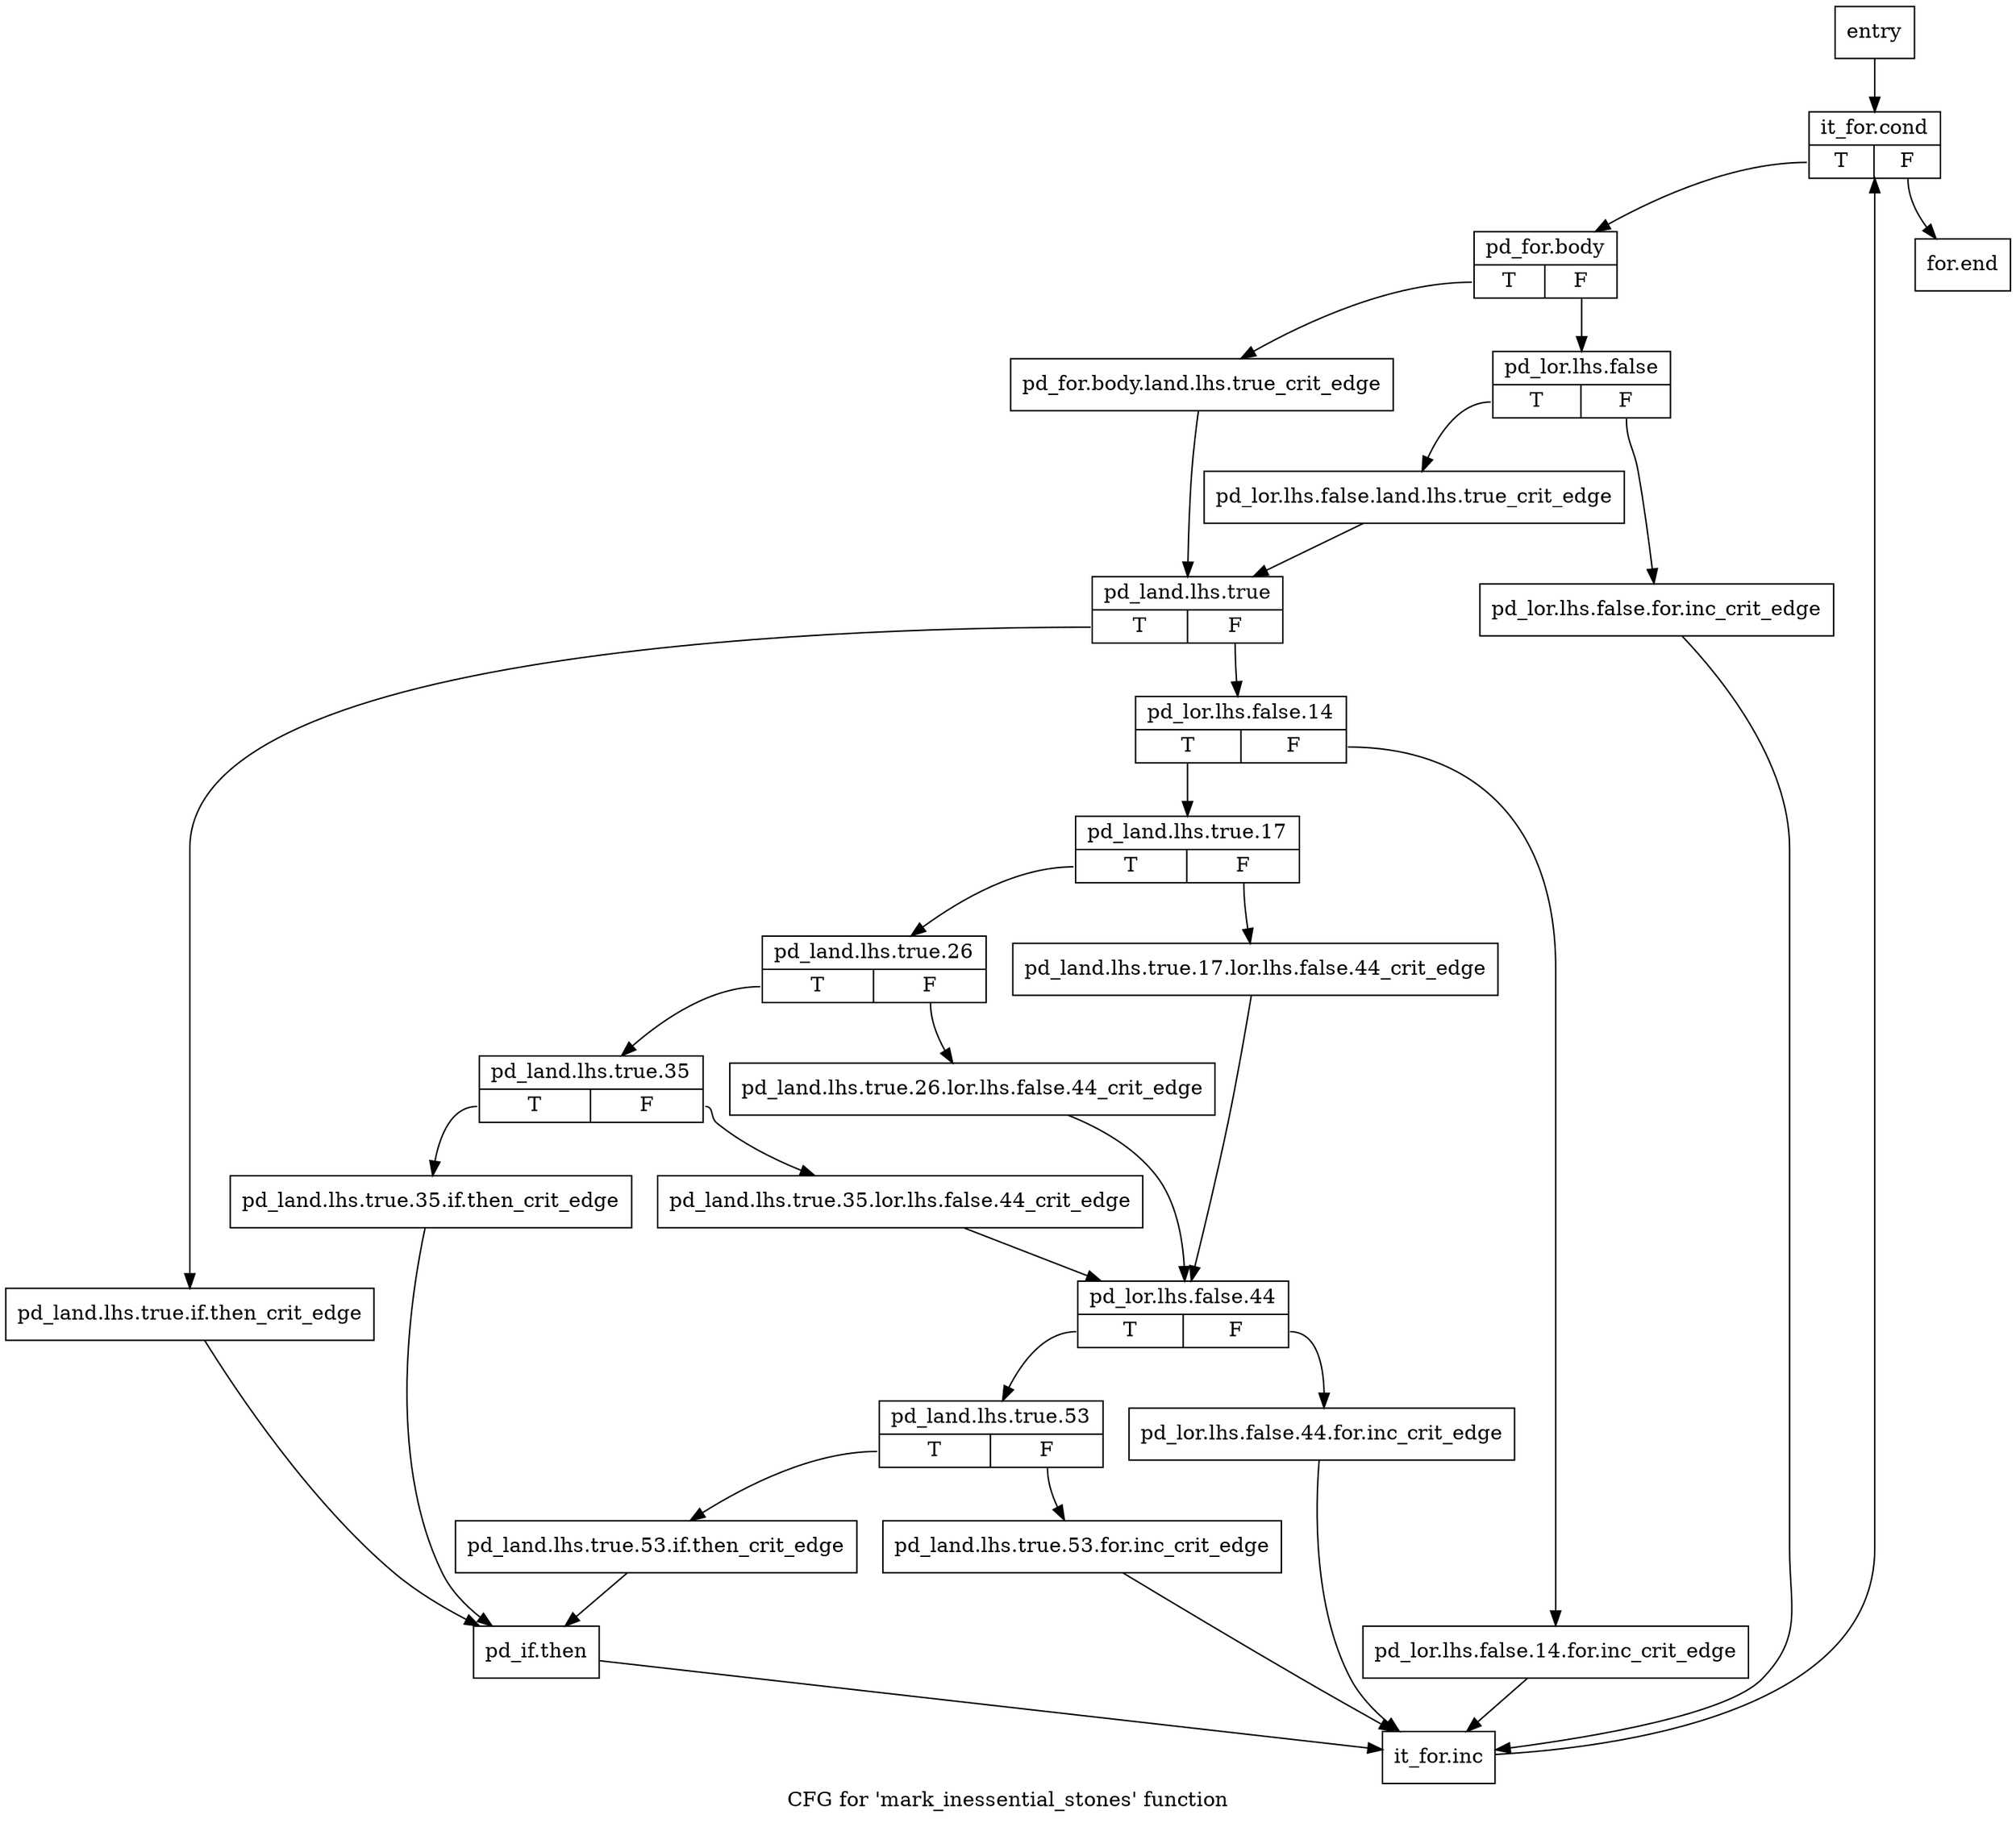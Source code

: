 digraph "CFG for 'mark_inessential_stones' function" {
	label="CFG for 'mark_inessential_stones' function";

	Node0x2e9a810 [shape=record,label="{entry}"];
	Node0x2e9a810 -> Node0x2e9a860;
	Node0x2e9a860 [shape=record,label="{it_for.cond|{<s0>T|<s1>F}}"];
	Node0x2e9a860:s0 -> Node0x2e9a8b0;
	Node0x2e9a860:s1 -> Node0x2e9b830;
	Node0x2e9a8b0 [shape=record,label="{pd_for.body|{<s0>T|<s1>F}}"];
	Node0x2e9a8b0:s0 -> Node0x2e9a900;
	Node0x2e9a8b0:s1 -> Node0x2e9b1a0;
	Node0x2e9a900 [shape=record,label="{pd_for.body.land.lhs.true_crit_edge}"];
	Node0x2e9a900 -> Node0x2e9b290;
	Node0x2e9b1a0 [shape=record,label="{pd_lor.lhs.false|{<s0>T|<s1>F}}"];
	Node0x2e9b1a0:s0 -> Node0x2e9b240;
	Node0x2e9b1a0:s1 -> Node0x2e9b1f0;
	Node0x2e9b1f0 [shape=record,label="{pd_lor.lhs.false.for.inc_crit_edge}"];
	Node0x2e9b1f0 -> Node0x2e9b7e0;
	Node0x2e9b240 [shape=record,label="{pd_lor.lhs.false.land.lhs.true_crit_edge}"];
	Node0x2e9b240 -> Node0x2e9b290;
	Node0x2e9b290 [shape=record,label="{pd_land.lhs.true|{<s0>T|<s1>F}}"];
	Node0x2e9b290:s0 -> Node0x2e9b2e0;
	Node0x2e9b290:s1 -> Node0x2e9b330;
	Node0x2e9b2e0 [shape=record,label="{pd_land.lhs.true.if.then_crit_edge}"];
	Node0x2e9b2e0 -> Node0x2e9b790;
	Node0x2e9b330 [shape=record,label="{pd_lor.lhs.false.14|{<s0>T|<s1>F}}"];
	Node0x2e9b330:s0 -> Node0x2e9b3d0;
	Node0x2e9b330:s1 -> Node0x2e9b380;
	Node0x2e9b380 [shape=record,label="{pd_lor.lhs.false.14.for.inc_crit_edge}"];
	Node0x2e9b380 -> Node0x2e9b7e0;
	Node0x2e9b3d0 [shape=record,label="{pd_land.lhs.true.17|{<s0>T|<s1>F}}"];
	Node0x2e9b3d0:s0 -> Node0x2e9b470;
	Node0x2e9b3d0:s1 -> Node0x2e9b420;
	Node0x2e9b420 [shape=record,label="{pd_land.lhs.true.17.lor.lhs.false.44_crit_edge}"];
	Node0x2e9b420 -> Node0x2e9b600;
	Node0x2e9b470 [shape=record,label="{pd_land.lhs.true.26|{<s0>T|<s1>F}}"];
	Node0x2e9b470:s0 -> Node0x2e9b510;
	Node0x2e9b470:s1 -> Node0x2e9b4c0;
	Node0x2e9b4c0 [shape=record,label="{pd_land.lhs.true.26.lor.lhs.false.44_crit_edge}"];
	Node0x2e9b4c0 -> Node0x2e9b600;
	Node0x2e9b510 [shape=record,label="{pd_land.lhs.true.35|{<s0>T|<s1>F}}"];
	Node0x2e9b510:s0 -> Node0x2e9b5b0;
	Node0x2e9b510:s1 -> Node0x2e9b560;
	Node0x2e9b560 [shape=record,label="{pd_land.lhs.true.35.lor.lhs.false.44_crit_edge}"];
	Node0x2e9b560 -> Node0x2e9b600;
	Node0x2e9b5b0 [shape=record,label="{pd_land.lhs.true.35.if.then_crit_edge}"];
	Node0x2e9b5b0 -> Node0x2e9b790;
	Node0x2e9b600 [shape=record,label="{pd_lor.lhs.false.44|{<s0>T|<s1>F}}"];
	Node0x2e9b600:s0 -> Node0x2e9b6a0;
	Node0x2e9b600:s1 -> Node0x2e9b650;
	Node0x2e9b650 [shape=record,label="{pd_lor.lhs.false.44.for.inc_crit_edge}"];
	Node0x2e9b650 -> Node0x2e9b7e0;
	Node0x2e9b6a0 [shape=record,label="{pd_land.lhs.true.53|{<s0>T|<s1>F}}"];
	Node0x2e9b6a0:s0 -> Node0x2e9b740;
	Node0x2e9b6a0:s1 -> Node0x2e9b6f0;
	Node0x2e9b6f0 [shape=record,label="{pd_land.lhs.true.53.for.inc_crit_edge}"];
	Node0x2e9b6f0 -> Node0x2e9b7e0;
	Node0x2e9b740 [shape=record,label="{pd_land.lhs.true.53.if.then_crit_edge}"];
	Node0x2e9b740 -> Node0x2e9b790;
	Node0x2e9b790 [shape=record,label="{pd_if.then}"];
	Node0x2e9b790 -> Node0x2e9b7e0;
	Node0x2e9b7e0 [shape=record,label="{it_for.inc}"];
	Node0x2e9b7e0 -> Node0x2e9a860;
	Node0x2e9b830 [shape=record,label="{for.end}"];
}
